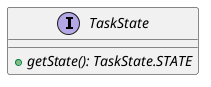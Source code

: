 @startuml

    interface TaskState [[TaskState.html]] {
        {abstract} +getState(): TaskState.STATE
    }

@enduml
